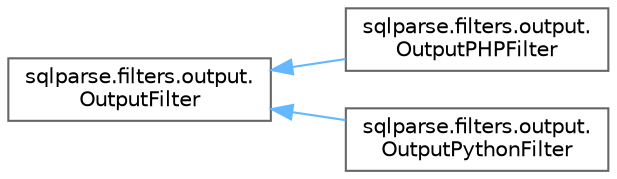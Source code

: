 digraph "Graphical Class Hierarchy"
{
 // LATEX_PDF_SIZE
  bgcolor="transparent";
  edge [fontname=Helvetica,fontsize=10,labelfontname=Helvetica,labelfontsize=10];
  node [fontname=Helvetica,fontsize=10,shape=box,height=0.2,width=0.4];
  rankdir="LR";
  Node0 [id="Node000000",label="sqlparse.filters.output.\lOutputFilter",height=0.2,width=0.4,color="grey40", fillcolor="white", style="filled",URL="$classsqlparse_1_1filters_1_1output_1_1_output_filter.html",tooltip=" "];
  Node0 -> Node1 [id="edge4226_Node000000_Node000001",dir="back",color="steelblue1",style="solid",tooltip=" "];
  Node1 [id="Node000001",label="sqlparse.filters.output.\lOutputPHPFilter",height=0.2,width=0.4,color="grey40", fillcolor="white", style="filled",URL="$classsqlparse_1_1filters_1_1output_1_1_output_p_h_p_filter.html",tooltip=" "];
  Node0 -> Node2 [id="edge4227_Node000000_Node000002",dir="back",color="steelblue1",style="solid",tooltip=" "];
  Node2 [id="Node000002",label="sqlparse.filters.output.\lOutputPythonFilter",height=0.2,width=0.4,color="grey40", fillcolor="white", style="filled",URL="$classsqlparse_1_1filters_1_1output_1_1_output_python_filter.html",tooltip=" "];
}
